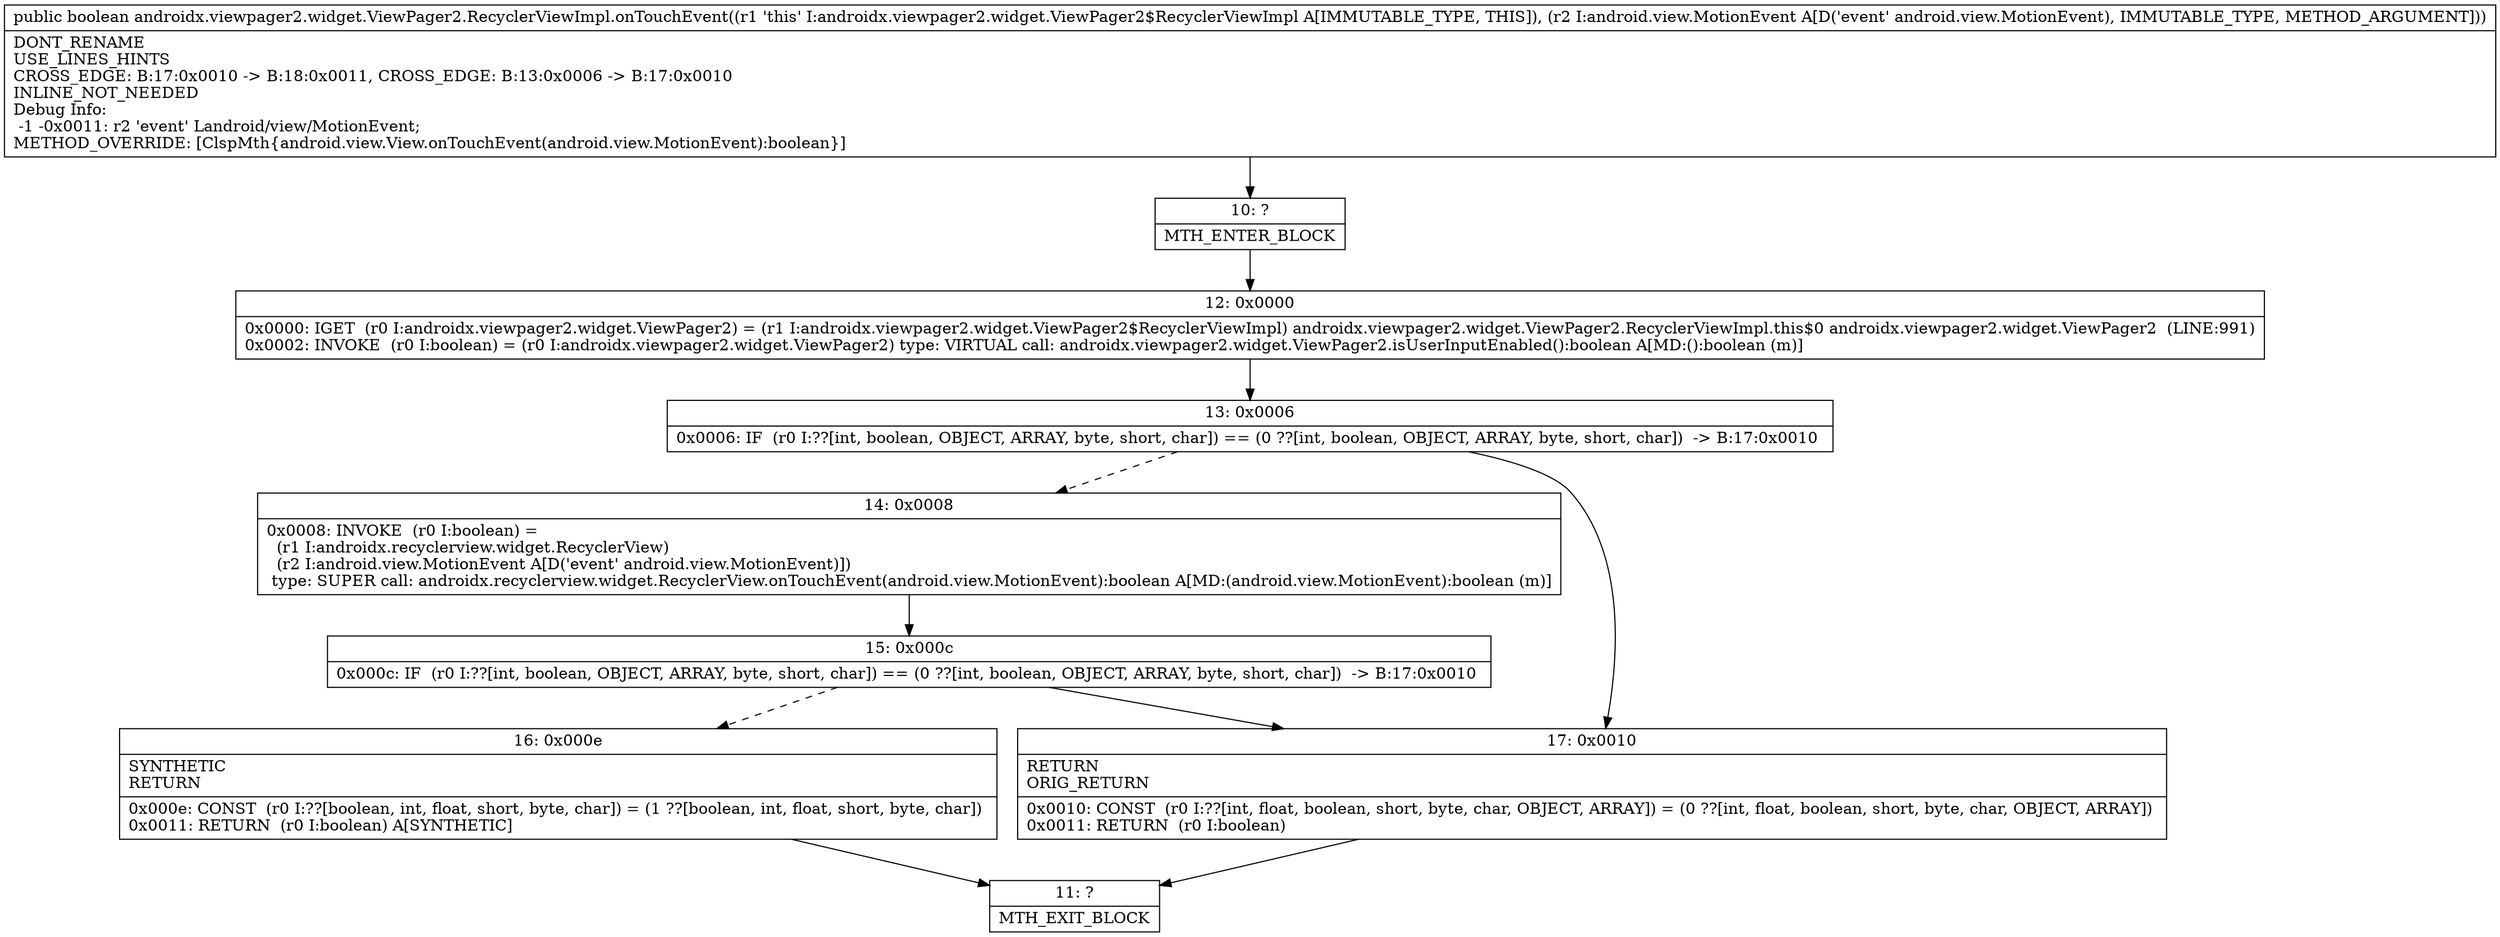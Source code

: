 digraph "CFG forandroidx.viewpager2.widget.ViewPager2.RecyclerViewImpl.onTouchEvent(Landroid\/view\/MotionEvent;)Z" {
Node_10 [shape=record,label="{10\:\ ?|MTH_ENTER_BLOCK\l}"];
Node_12 [shape=record,label="{12\:\ 0x0000|0x0000: IGET  (r0 I:androidx.viewpager2.widget.ViewPager2) = (r1 I:androidx.viewpager2.widget.ViewPager2$RecyclerViewImpl) androidx.viewpager2.widget.ViewPager2.RecyclerViewImpl.this$0 androidx.viewpager2.widget.ViewPager2  (LINE:991)\l0x0002: INVOKE  (r0 I:boolean) = (r0 I:androidx.viewpager2.widget.ViewPager2) type: VIRTUAL call: androidx.viewpager2.widget.ViewPager2.isUserInputEnabled():boolean A[MD:():boolean (m)]\l}"];
Node_13 [shape=record,label="{13\:\ 0x0006|0x0006: IF  (r0 I:??[int, boolean, OBJECT, ARRAY, byte, short, char]) == (0 ??[int, boolean, OBJECT, ARRAY, byte, short, char])  \-\> B:17:0x0010 \l}"];
Node_14 [shape=record,label="{14\:\ 0x0008|0x0008: INVOKE  (r0 I:boolean) = \l  (r1 I:androidx.recyclerview.widget.RecyclerView)\l  (r2 I:android.view.MotionEvent A[D('event' android.view.MotionEvent)])\l type: SUPER call: androidx.recyclerview.widget.RecyclerView.onTouchEvent(android.view.MotionEvent):boolean A[MD:(android.view.MotionEvent):boolean (m)]\l}"];
Node_15 [shape=record,label="{15\:\ 0x000c|0x000c: IF  (r0 I:??[int, boolean, OBJECT, ARRAY, byte, short, char]) == (0 ??[int, boolean, OBJECT, ARRAY, byte, short, char])  \-\> B:17:0x0010 \l}"];
Node_16 [shape=record,label="{16\:\ 0x000e|SYNTHETIC\lRETURN\l|0x000e: CONST  (r0 I:??[boolean, int, float, short, byte, char]) = (1 ??[boolean, int, float, short, byte, char]) \l0x0011: RETURN  (r0 I:boolean) A[SYNTHETIC]\l}"];
Node_11 [shape=record,label="{11\:\ ?|MTH_EXIT_BLOCK\l}"];
Node_17 [shape=record,label="{17\:\ 0x0010|RETURN\lORIG_RETURN\l|0x0010: CONST  (r0 I:??[int, float, boolean, short, byte, char, OBJECT, ARRAY]) = (0 ??[int, float, boolean, short, byte, char, OBJECT, ARRAY]) \l0x0011: RETURN  (r0 I:boolean) \l}"];
MethodNode[shape=record,label="{public boolean androidx.viewpager2.widget.ViewPager2.RecyclerViewImpl.onTouchEvent((r1 'this' I:androidx.viewpager2.widget.ViewPager2$RecyclerViewImpl A[IMMUTABLE_TYPE, THIS]), (r2 I:android.view.MotionEvent A[D('event' android.view.MotionEvent), IMMUTABLE_TYPE, METHOD_ARGUMENT]))  | DONT_RENAME\lUSE_LINES_HINTS\lCROSS_EDGE: B:17:0x0010 \-\> B:18:0x0011, CROSS_EDGE: B:13:0x0006 \-\> B:17:0x0010\lINLINE_NOT_NEEDED\lDebug Info:\l  \-1 \-0x0011: r2 'event' Landroid\/view\/MotionEvent;\lMETHOD_OVERRIDE: [ClspMth\{android.view.View.onTouchEvent(android.view.MotionEvent):boolean\}]\l}"];
MethodNode -> Node_10;Node_10 -> Node_12;
Node_12 -> Node_13;
Node_13 -> Node_14[style=dashed];
Node_13 -> Node_17;
Node_14 -> Node_15;
Node_15 -> Node_16[style=dashed];
Node_15 -> Node_17;
Node_16 -> Node_11;
Node_17 -> Node_11;
}

